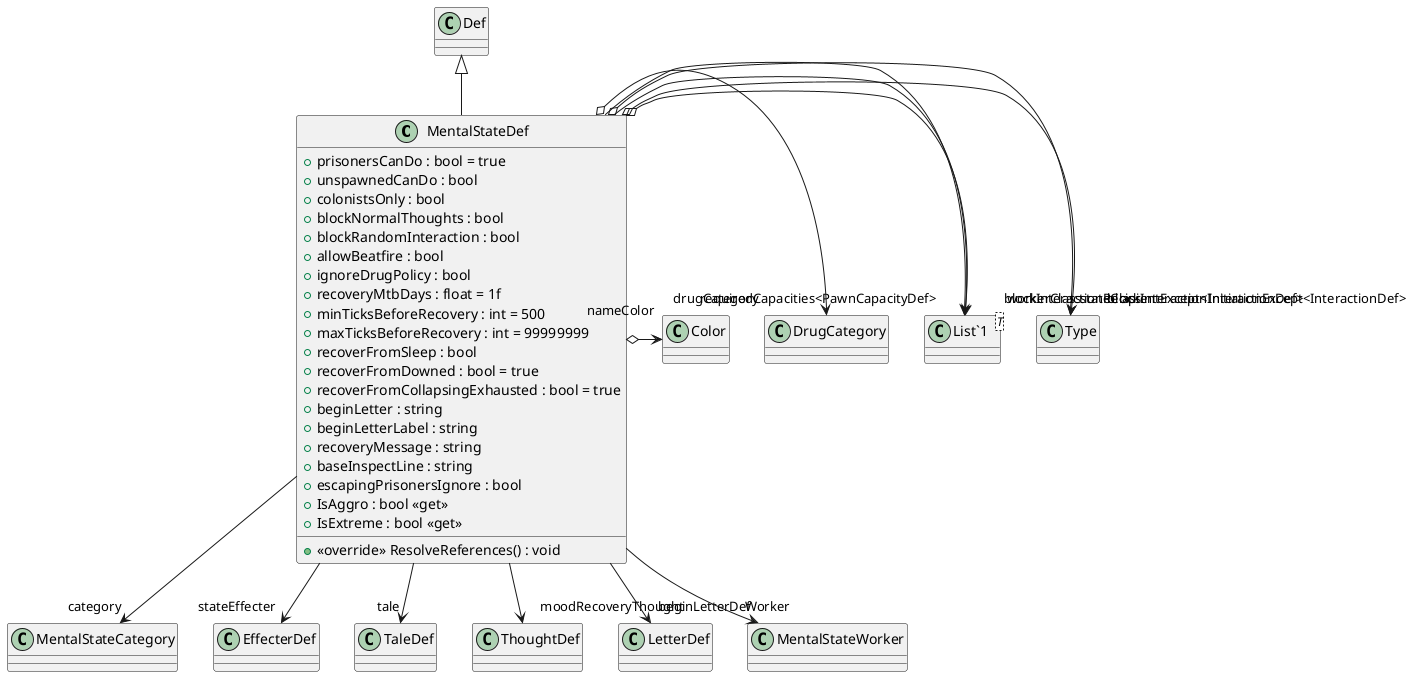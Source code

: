 @startuml
class MentalStateDef {
    + prisonersCanDo : bool = true
    + unspawnedCanDo : bool
    + colonistsOnly : bool
    + blockNormalThoughts : bool
    + blockRandomInteraction : bool
    + allowBeatfire : bool
    + ignoreDrugPolicy : bool
    + recoveryMtbDays : float = 1f
    + minTicksBeforeRecovery : int = 500
    + maxTicksBeforeRecovery : int = 99999999
    + recoverFromSleep : bool
    + recoverFromDowned : bool = true
    + recoverFromCollapsingExhausted : bool = true
    + beginLetter : string
    + beginLetterLabel : string
    + recoveryMessage : string
    + baseInspectLine : string
    + escapingPrisonersIgnore : bool
    + IsAggro : bool <<get>>
    + IsExtreme : bool <<get>>
    + <<override>> ResolveReferences() : void
}
class "List`1"<T> {
}
Def <|-- MentalStateDef
MentalStateDef o-> "stateClass" Type
MentalStateDef o-> "workerClass" Type
MentalStateDef --> "category" MentalStateCategory
MentalStateDef o-> "requiredCapacities<PawnCapacityDef>" "List`1"
MentalStateDef --> "blockInteractionInitiationExcept<InteractionDef>" "List`1"
MentalStateDef --> "blockInteractionRecipientExcept<InteractionDef>" "List`1"
MentalStateDef --> "stateEffecter" EffecterDef
MentalStateDef --> "tale" TaleDef
MentalStateDef o-> "drugCategory" DrugCategory
MentalStateDef --> "moodRecoveryThought" ThoughtDef
MentalStateDef --> "beginLetterDef" LetterDef
MentalStateDef o-> "nameColor" Color
MentalStateDef --> "Worker" MentalStateWorker
@enduml
